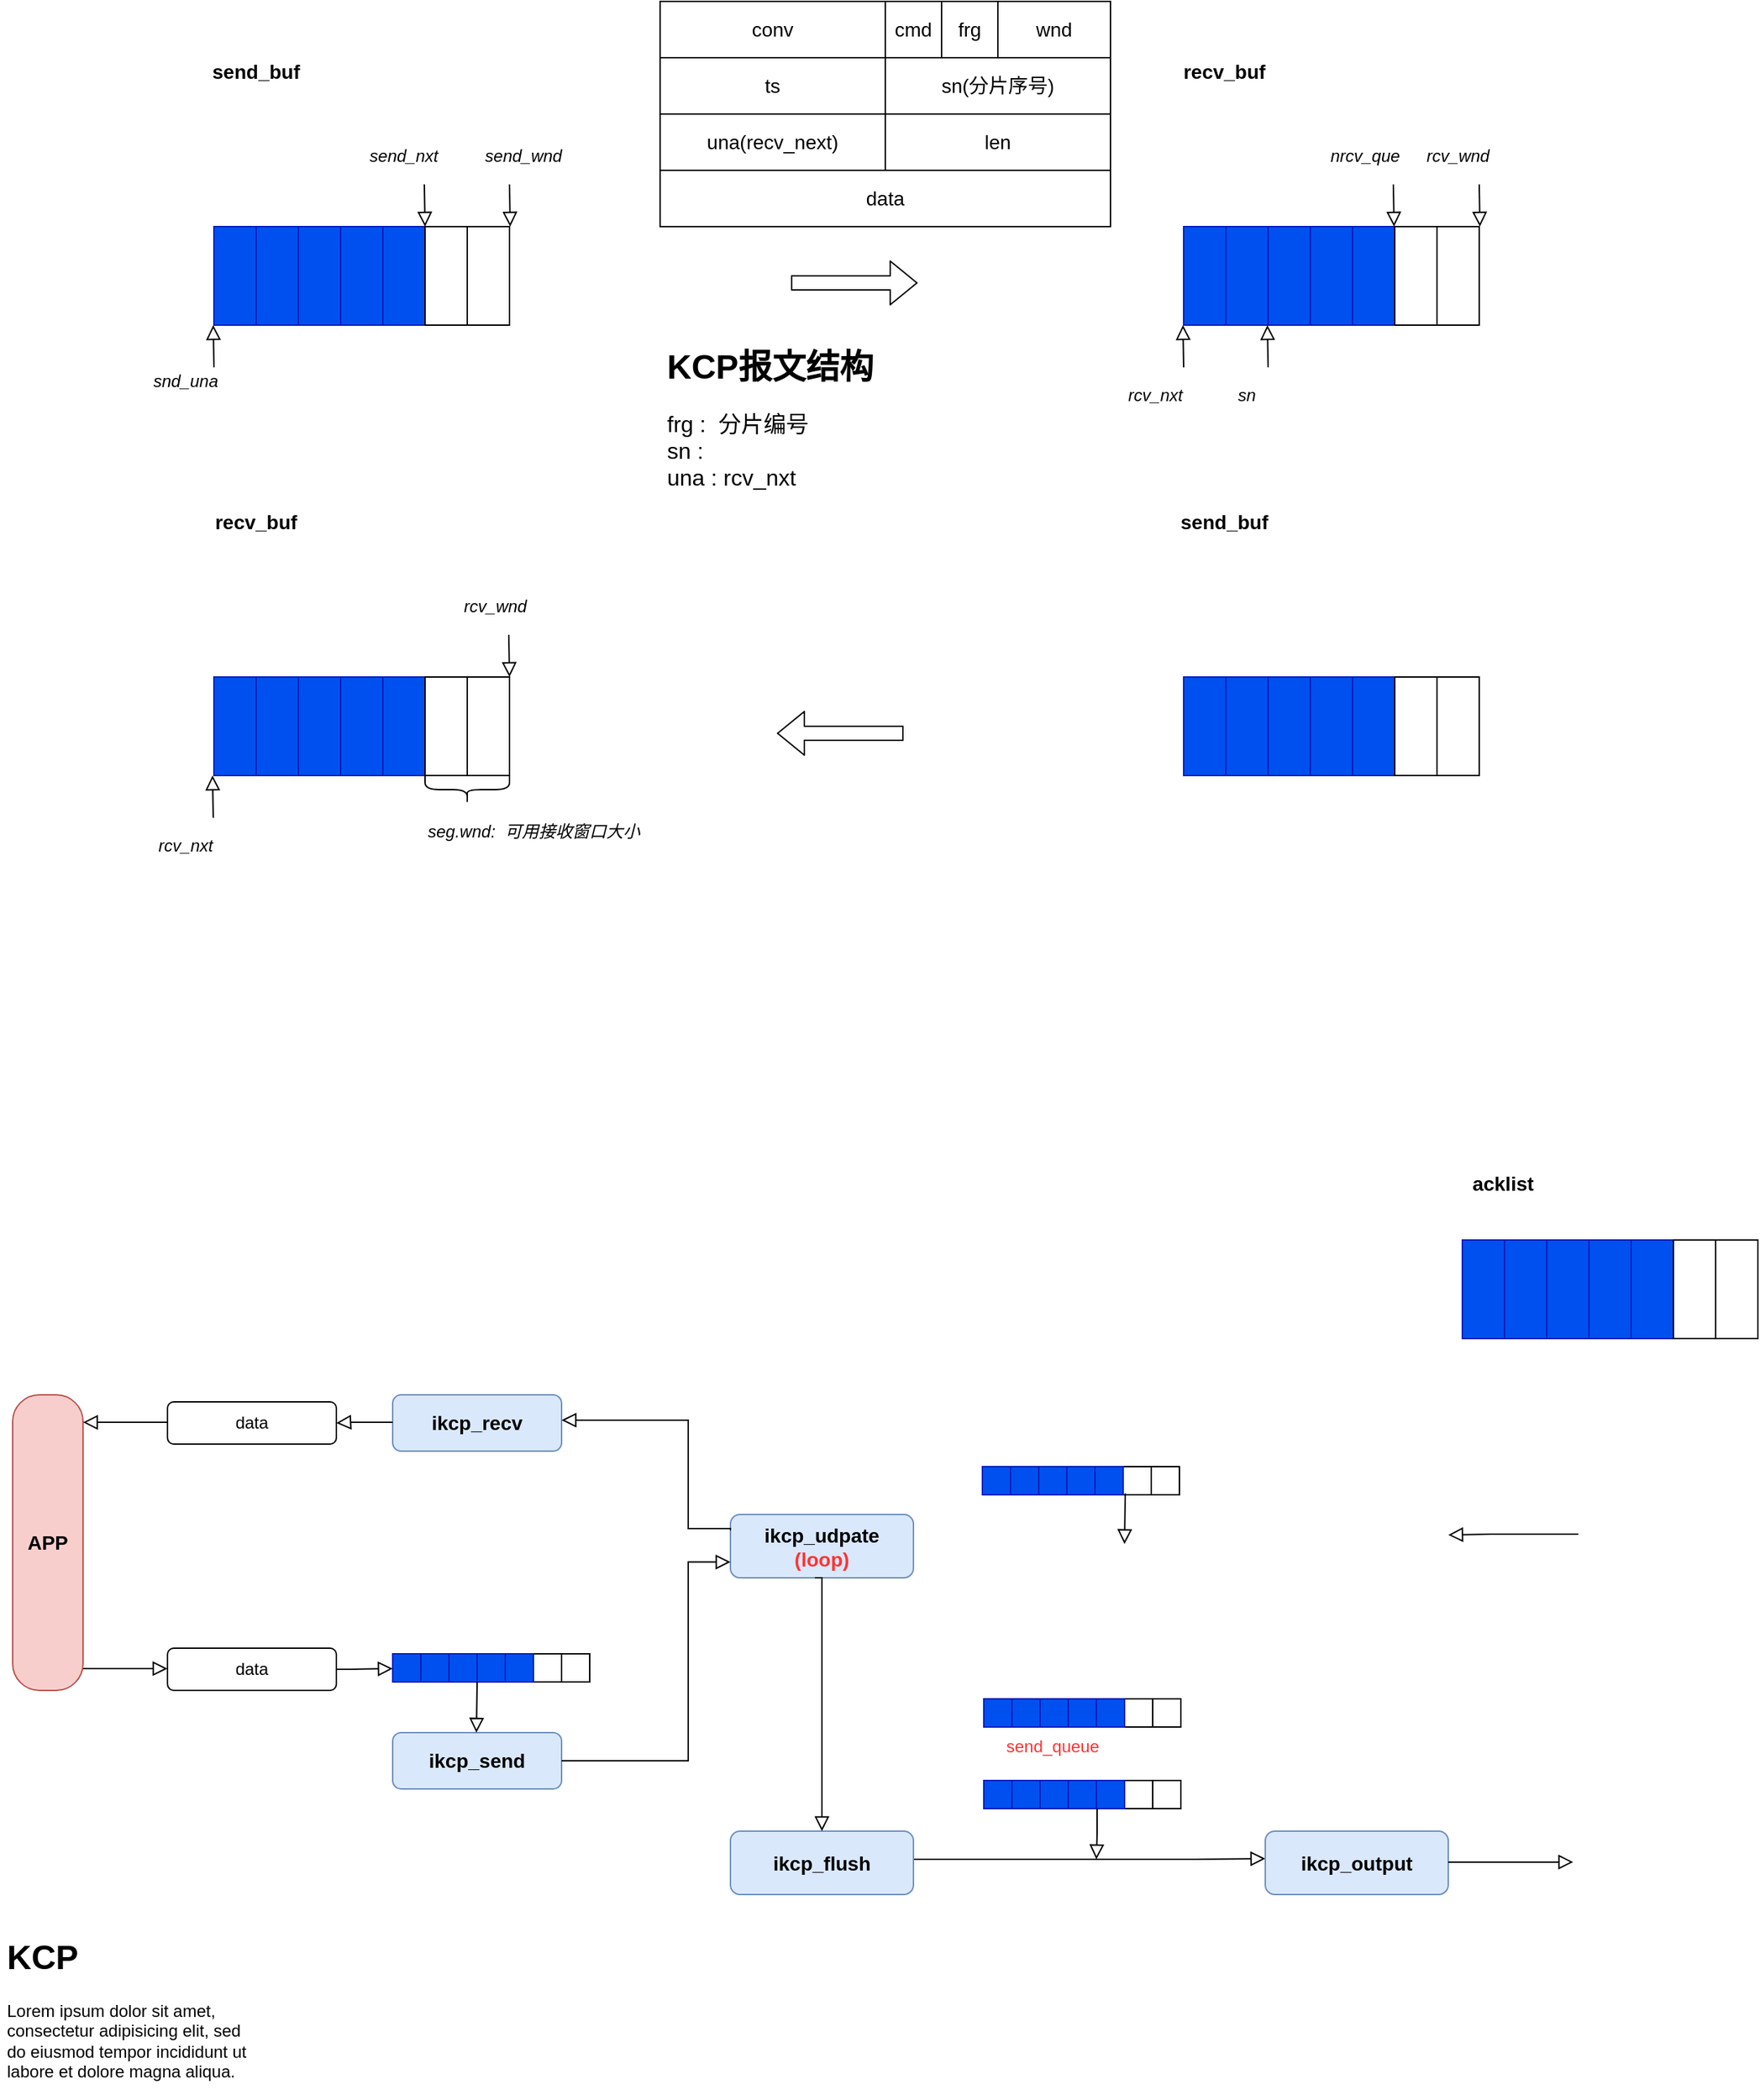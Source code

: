 <mxfile version="13.10.2" type="github">
  <diagram id="feINAKc0w70oRSZ_3hTW" name="第 1 页">
    <mxGraphModel dx="1360" dy="802" grid="1" gridSize="10" guides="1" tooltips="1" connect="1" arrows="1" fold="1" page="1" pageScale="1" pageWidth="827" pageHeight="1169" math="0" shadow="0">
      <root>
        <mxCell id="0" />
        <mxCell id="1" parent="0" />
        <mxCell id="rV__VkdkWEQ5Nje2Z5eR-1" value="APP&lt;br style=&quot;font-size: 14px;&quot;&gt;" style="rounded=1;whiteSpace=wrap;html=1;fontSize=14;glass=0;strokeWidth=1;shadow=0;fillColor=#f8cecc;strokeColor=#b85450;direction=south;arcSize=38;fontStyle=1" parent="1" vertex="1">
          <mxGeometry x="100" y="1030" width="50" height="210" as="geometry" />
        </mxCell>
        <mxCell id="rV__VkdkWEQ5Nje2Z5eR-2" value="data" style="rounded=1;whiteSpace=wrap;html=1;fontSize=12;glass=0;strokeWidth=1;shadow=0;" parent="1" vertex="1">
          <mxGeometry x="210" y="1210" width="120" height="30" as="geometry" />
        </mxCell>
        <mxCell id="rV__VkdkWEQ5Nje2Z5eR-3" value="data" style="rounded=1;whiteSpace=wrap;html=1;fontSize=12;glass=0;strokeWidth=1;shadow=0;" parent="1" vertex="1">
          <mxGeometry x="210" y="1035" width="120" height="30" as="geometry" />
        </mxCell>
        <mxCell id="rV__VkdkWEQ5Nje2Z5eR-4" value="" style="rounded=0;html=1;jettySize=auto;orthogonalLoop=1;fontSize=11;endArrow=block;endFill=0;endSize=8;strokeWidth=1;shadow=0;labelBackgroundColor=none;edgeStyle=orthogonalEdgeStyle;exitX=0.067;exitY=0;exitDx=0;exitDy=0;exitPerimeter=0;" parent="1" edge="1">
          <mxGeometry relative="1" as="geometry">
            <mxPoint x="210" y="1049.5" as="sourcePoint" />
            <mxPoint x="150" y="1049.54" as="targetPoint" />
            <Array as="points">
              <mxPoint x="180" y="1049.5" />
              <mxPoint x="180" y="1049.5" />
            </Array>
          </mxGeometry>
        </mxCell>
        <mxCell id="rV__VkdkWEQ5Nje2Z5eR-5" value="" style="rounded=0;html=1;jettySize=auto;orthogonalLoop=1;fontSize=11;endArrow=block;endFill=0;endSize=8;strokeWidth=1;shadow=0;labelBackgroundColor=none;edgeStyle=orthogonalEdgeStyle;exitX=0.067;exitY=0;exitDx=0;exitDy=0;exitPerimeter=0;" parent="1" edge="1">
          <mxGeometry relative="1" as="geometry">
            <mxPoint x="150" y="1224.54" as="sourcePoint" />
            <mxPoint x="210" y="1224.5" as="targetPoint" />
            <Array as="points">
              <mxPoint x="180" y="1224.5" />
              <mxPoint x="180" y="1224.5" />
            </Array>
          </mxGeometry>
        </mxCell>
        <mxCell id="rV__VkdkWEQ5Nje2Z5eR-6" value="ikcp_recv" style="rounded=1;whiteSpace=wrap;html=1;fontSize=14;glass=0;strokeWidth=1;shadow=0;fillColor=#dae8fc;strokeColor=#6c8ebf;fontStyle=1" parent="1" vertex="1">
          <mxGeometry x="370" y="1030" width="120" height="40" as="geometry" />
        </mxCell>
        <mxCell id="rV__VkdkWEQ5Nje2Z5eR-7" value="&lt;span style=&quot;font-size: 14px;&quot;&gt;ikcp_send&lt;br style=&quot;font-size: 14px;&quot;&gt;&lt;/span&gt;" style="rounded=1;whiteSpace=wrap;html=1;fontSize=14;glass=0;strokeWidth=1;shadow=0;fillColor=#dae8fc;strokeColor=#6c8ebf;fontStyle=1" parent="1" vertex="1">
          <mxGeometry x="370" y="1270" width="120" height="40" as="geometry" />
        </mxCell>
        <mxCell id="rV__VkdkWEQ5Nje2Z5eR-8" value="" style="rounded=0;whiteSpace=wrap;html=1;fillColor=#0050ef;strokeColor=#001DBC;fontColor=#ffffff;" parent="1" vertex="1">
          <mxGeometry x="370" y="1214" width="20" height="20" as="geometry" />
        </mxCell>
        <mxCell id="rV__VkdkWEQ5Nje2Z5eR-9" value="" style="rounded=0;whiteSpace=wrap;html=1;fillColor=#0050ef;strokeColor=#001DBC;fontColor=#ffffff;" parent="1" vertex="1">
          <mxGeometry x="390" y="1214" width="20" height="20" as="geometry" />
        </mxCell>
        <mxCell id="rV__VkdkWEQ5Nje2Z5eR-10" value="" style="rounded=0;whiteSpace=wrap;html=1;fillColor=#0050ef;strokeColor=#001DBC;fontColor=#ffffff;" parent="1" vertex="1">
          <mxGeometry x="410" y="1214" width="20" height="20" as="geometry" />
        </mxCell>
        <mxCell id="rV__VkdkWEQ5Nje2Z5eR-11" value="" style="rounded=0;whiteSpace=wrap;html=1;" parent="1" vertex="1">
          <mxGeometry x="490" y="1214" width="20" height="20" as="geometry" />
        </mxCell>
        <mxCell id="rV__VkdkWEQ5Nje2Z5eR-12" value="" style="rounded=0;whiteSpace=wrap;html=1;" parent="1" vertex="1">
          <mxGeometry x="470" y="1214" width="20" height="20" as="geometry" />
        </mxCell>
        <mxCell id="rV__VkdkWEQ5Nje2Z5eR-13" value="" style="rounded=0;whiteSpace=wrap;html=1;fillColor=#0050ef;strokeColor=#001DBC;fontColor=#ffffff;" parent="1" vertex="1">
          <mxGeometry x="430" y="1214" width="20" height="20" as="geometry" />
        </mxCell>
        <mxCell id="rV__VkdkWEQ5Nje2Z5eR-14" value="" style="rounded=0;whiteSpace=wrap;html=1;fillColor=#0050ef;strokeColor=#001DBC;fontColor=#ffffff;" parent="1" vertex="1">
          <mxGeometry x="450" y="1214" width="20" height="20" as="geometry" />
        </mxCell>
        <mxCell id="rV__VkdkWEQ5Nje2Z5eR-15" value="" style="rounded=0;html=1;jettySize=auto;orthogonalLoop=1;fontSize=11;endArrow=block;endFill=0;endSize=8;strokeWidth=1;shadow=0;labelBackgroundColor=none;edgeStyle=orthogonalEdgeStyle;" parent="1" edge="1">
          <mxGeometry relative="1" as="geometry">
            <mxPoint x="330" y="1225" as="sourcePoint" />
            <mxPoint x="370" y="1224.5" as="targetPoint" />
            <Array as="points">
              <mxPoint x="340" y="1224.5" />
              <mxPoint x="340" y="1224.5" />
            </Array>
          </mxGeometry>
        </mxCell>
        <mxCell id="rV__VkdkWEQ5Nje2Z5eR-16" value="" style="rounded=0;html=1;jettySize=auto;orthogonalLoop=1;fontSize=11;endArrow=block;endFill=0;endSize=8;strokeWidth=1;shadow=0;labelBackgroundColor=none;edgeStyle=orthogonalEdgeStyle;" parent="1" edge="1">
          <mxGeometry relative="1" as="geometry">
            <mxPoint x="370" y="1049.5" as="sourcePoint" />
            <mxPoint x="330" y="1050" as="targetPoint" />
            <Array as="points">
              <mxPoint x="340" y="1049.5" />
              <mxPoint x="340" y="1049.5" />
            </Array>
          </mxGeometry>
        </mxCell>
        <mxCell id="rV__VkdkWEQ5Nje2Z5eR-17" value="" style="rounded=0;html=1;jettySize=auto;orthogonalLoop=1;fontSize=11;endArrow=block;endFill=0;endSize=8;strokeWidth=1;shadow=0;labelBackgroundColor=none;edgeStyle=orthogonalEdgeStyle;exitX=1;exitY=1;exitDx=0;exitDy=0;" parent="1" source="rV__VkdkWEQ5Nje2Z5eR-10" edge="1">
          <mxGeometry y="20" relative="1" as="geometry">
            <mxPoint as="offset" />
            <mxPoint x="430" y="1240" as="sourcePoint" />
            <mxPoint x="429.5" y="1270" as="targetPoint" />
          </mxGeometry>
        </mxCell>
        <mxCell id="rV__VkdkWEQ5Nje2Z5eR-18" value="ikcp_udpate&lt;br&gt;&lt;font color=&quot;#ff3333&quot;&gt;(loop)&lt;/font&gt;" style="rounded=1;whiteSpace=wrap;html=1;fontSize=14;glass=0;strokeWidth=1;shadow=0;fillColor=#dae8fc;strokeColor=#6c8ebf;fontStyle=1" parent="1" vertex="1">
          <mxGeometry x="610" y="1115" width="130" height="45" as="geometry" />
        </mxCell>
        <mxCell id="rV__VkdkWEQ5Nje2Z5eR-19" value="" style="rounded=0;whiteSpace=wrap;html=1;fillColor=#0050ef;strokeColor=#001DBC;fontColor=#ffffff;" parent="1" vertex="1">
          <mxGeometry x="243" y="200" width="30" height="70" as="geometry" />
        </mxCell>
        <mxCell id="rV__VkdkWEQ5Nje2Z5eR-27" value="" style="rounded=0;html=1;jettySize=auto;orthogonalLoop=1;fontSize=11;endArrow=block;endFill=0;endSize=8;strokeWidth=1;shadow=0;labelBackgroundColor=none;edgeStyle=orthogonalEdgeStyle;exitX=1;exitY=0.5;exitDx=0;exitDy=0;entryX=0;entryY=0.75;entryDx=0;entryDy=0;" parent="1" source="rV__VkdkWEQ5Nje2Z5eR-7" target="rV__VkdkWEQ5Nje2Z5eR-18" edge="1">
          <mxGeometry relative="1" as="geometry">
            <mxPoint x="530" y="1280" as="sourcePoint" />
            <mxPoint x="590" y="1149" as="targetPoint" />
            <Array as="points">
              <mxPoint x="580" y="1290" />
              <mxPoint x="580" y="1149" />
            </Array>
          </mxGeometry>
        </mxCell>
        <mxCell id="rV__VkdkWEQ5Nje2Z5eR-28" value="" style="rounded=0;html=1;jettySize=auto;orthogonalLoop=1;fontSize=11;endArrow=block;endFill=0;endSize=8;strokeWidth=1;shadow=0;labelBackgroundColor=none;edgeStyle=orthogonalEdgeStyle;exitX=0;exitY=0.25;exitDx=0;exitDy=0;" parent="1" source="rV__VkdkWEQ5Nje2Z5eR-18" edge="1">
          <mxGeometry relative="1" as="geometry">
            <mxPoint x="550" y="1125" as="sourcePoint" />
            <mxPoint x="490" y="1048" as="targetPoint" />
            <Array as="points">
              <mxPoint x="580" y="1125" />
              <mxPoint x="580" y="1048" />
            </Array>
          </mxGeometry>
        </mxCell>
        <mxCell id="rV__VkdkWEQ5Nje2Z5eR-30" value="" style="rounded=0;html=1;jettySize=auto;orthogonalLoop=1;fontSize=11;endArrow=block;endFill=0;endSize=8;strokeWidth=1;shadow=0;labelBackgroundColor=none;edgeStyle=orthogonalEdgeStyle;exitX=1;exitY=0.5;exitDx=0;exitDy=0;" parent="1" source="rV__VkdkWEQ5Nje2Z5eR-32" edge="1">
          <mxGeometry relative="1" as="geometry">
            <mxPoint x="730" y="1359.54" as="sourcePoint" />
            <mxPoint x="990" y="1359.5" as="targetPoint" />
            <Array as="points">
              <mxPoint x="740" y="1360" />
              <mxPoint x="940" y="1360" />
            </Array>
          </mxGeometry>
        </mxCell>
        <mxCell id="rV__VkdkWEQ5Nje2Z5eR-32" value="ikcp_flush" style="rounded=1;whiteSpace=wrap;html=1;fontSize=14;glass=0;strokeWidth=1;shadow=0;fillColor=#dae8fc;strokeColor=#6c8ebf;fontStyle=1" parent="1" vertex="1">
          <mxGeometry x="610" y="1340" width="130" height="45" as="geometry" />
        </mxCell>
        <mxCell id="rV__VkdkWEQ5Nje2Z5eR-33" value="ikcp_output" style="rounded=1;whiteSpace=wrap;html=1;fontSize=14;glass=0;strokeWidth=1;shadow=0;fillColor=#dae8fc;strokeColor=#6c8ebf;fontStyle=1" parent="1" vertex="1">
          <mxGeometry x="990" y="1340" width="130" height="45" as="geometry" />
        </mxCell>
        <mxCell id="rV__VkdkWEQ5Nje2Z5eR-35" value="" style="rounded=0;whiteSpace=wrap;html=1;fillColor=#0050ef;strokeColor=#001DBC;fontColor=#ffffff;" parent="1" vertex="1">
          <mxGeometry x="790" y="1246" width="20" height="20" as="geometry" />
        </mxCell>
        <mxCell id="rV__VkdkWEQ5Nje2Z5eR-36" value="" style="rounded=0;whiteSpace=wrap;html=1;fillColor=#0050ef;strokeColor=#001DBC;fontColor=#ffffff;" parent="1" vertex="1">
          <mxGeometry x="810" y="1246" width="20" height="20" as="geometry" />
        </mxCell>
        <mxCell id="rV__VkdkWEQ5Nje2Z5eR-37" value="" style="rounded=0;whiteSpace=wrap;html=1;fillColor=#0050ef;strokeColor=#001DBC;fontColor=#ffffff;" parent="1" vertex="1">
          <mxGeometry x="830" y="1246" width="20" height="20" as="geometry" />
        </mxCell>
        <mxCell id="rV__VkdkWEQ5Nje2Z5eR-38" value="" style="rounded=0;whiteSpace=wrap;html=1;" parent="1" vertex="1">
          <mxGeometry x="910" y="1246" width="20" height="20" as="geometry" />
        </mxCell>
        <mxCell id="rV__VkdkWEQ5Nje2Z5eR-39" value="" style="rounded=0;whiteSpace=wrap;html=1;" parent="1" vertex="1">
          <mxGeometry x="890" y="1246" width="20" height="20" as="geometry" />
        </mxCell>
        <mxCell id="rV__VkdkWEQ5Nje2Z5eR-40" value="" style="rounded=0;whiteSpace=wrap;html=1;fillColor=#0050ef;strokeColor=#001DBC;fontColor=#ffffff;" parent="1" vertex="1">
          <mxGeometry x="850" y="1246" width="20" height="20" as="geometry" />
        </mxCell>
        <mxCell id="rV__VkdkWEQ5Nje2Z5eR-41" value="" style="rounded=0;whiteSpace=wrap;html=1;fillColor=#0050ef;strokeColor=#001DBC;fontColor=#ffffff;" parent="1" vertex="1">
          <mxGeometry x="870" y="1246" width="20" height="20" as="geometry" />
        </mxCell>
        <mxCell id="rV__VkdkWEQ5Nje2Z5eR-42" value="" style="rounded=0;whiteSpace=wrap;html=1;fillColor=#0050ef;strokeColor=#001DBC;fontColor=#ffffff;" parent="1" vertex="1">
          <mxGeometry x="790" y="1304" width="20" height="20" as="geometry" />
        </mxCell>
        <mxCell id="rV__VkdkWEQ5Nje2Z5eR-43" value="" style="rounded=0;whiteSpace=wrap;html=1;fillColor=#0050ef;strokeColor=#001DBC;fontColor=#ffffff;" parent="1" vertex="1">
          <mxGeometry x="810" y="1304" width="20" height="20" as="geometry" />
        </mxCell>
        <mxCell id="rV__VkdkWEQ5Nje2Z5eR-44" value="" style="rounded=0;whiteSpace=wrap;html=1;fillColor=#0050ef;strokeColor=#001DBC;fontColor=#ffffff;" parent="1" vertex="1">
          <mxGeometry x="830" y="1304" width="20" height="20" as="geometry" />
        </mxCell>
        <mxCell id="rV__VkdkWEQ5Nje2Z5eR-45" value="" style="rounded=0;whiteSpace=wrap;html=1;" parent="1" vertex="1">
          <mxGeometry x="910" y="1304" width="20" height="20" as="geometry" />
        </mxCell>
        <mxCell id="rV__VkdkWEQ5Nje2Z5eR-46" value="" style="rounded=0;whiteSpace=wrap;html=1;" parent="1" vertex="1">
          <mxGeometry x="890" y="1304" width="20" height="20" as="geometry" />
        </mxCell>
        <mxCell id="rV__VkdkWEQ5Nje2Z5eR-47" value="" style="rounded=0;whiteSpace=wrap;html=1;fillColor=#0050ef;strokeColor=#001DBC;fontColor=#ffffff;" parent="1" vertex="1">
          <mxGeometry x="850" y="1304" width="20" height="20" as="geometry" />
        </mxCell>
        <mxCell id="rV__VkdkWEQ5Nje2Z5eR-48" value="" style="rounded=0;whiteSpace=wrap;html=1;fillColor=#0050ef;strokeColor=#001DBC;fontColor=#ffffff;" parent="1" vertex="1">
          <mxGeometry x="870" y="1304" width="20" height="20" as="geometry" />
        </mxCell>
        <mxCell id="rV__VkdkWEQ5Nje2Z5eR-49" value="" style="rounded=0;html=1;jettySize=auto;orthogonalLoop=1;fontSize=11;endArrow=block;endFill=0;endSize=8;strokeWidth=1;shadow=0;labelBackgroundColor=none;edgeStyle=orthogonalEdgeStyle;" parent="1" target="rV__VkdkWEQ5Nje2Z5eR-32" edge="1">
          <mxGeometry y="20" relative="1" as="geometry">
            <mxPoint as="offset" />
            <mxPoint x="670" y="1160" as="sourcePoint" />
            <mxPoint x="670" y="1290" as="targetPoint" />
            <Array as="points">
              <mxPoint x="675" y="1160" />
            </Array>
          </mxGeometry>
        </mxCell>
        <mxCell id="rV__VkdkWEQ5Nje2Z5eR-52" value="" style="rounded=0;html=1;jettySize=auto;orthogonalLoop=1;fontSize=11;endArrow=block;endFill=0;endSize=8;strokeWidth=1;shadow=0;labelBackgroundColor=none;edgeStyle=orthogonalEdgeStyle;" parent="1" edge="1">
          <mxGeometry y="20" relative="1" as="geometry">
            <mxPoint as="offset" />
            <mxPoint x="243" y="300" as="sourcePoint" />
            <mxPoint x="242.5" y="270" as="targetPoint" />
          </mxGeometry>
        </mxCell>
        <mxCell id="rV__VkdkWEQ5Nje2Z5eR-53" value="" style="rounded=0;html=1;jettySize=auto;orthogonalLoop=1;fontSize=11;endArrow=block;endFill=0;endSize=8;strokeWidth=1;shadow=0;labelBackgroundColor=none;edgeStyle=orthogonalEdgeStyle;exitX=1;exitY=1;exitDx=0;exitDy=0;" parent="1" edge="1">
          <mxGeometry y="20" relative="1" as="geometry">
            <mxPoint as="offset" />
            <mxPoint x="870.5" y="1324" as="sourcePoint" />
            <mxPoint x="870" y="1360" as="targetPoint" />
            <Array as="points">
              <mxPoint x="871" y="1342" />
            </Array>
          </mxGeometry>
        </mxCell>
        <mxCell id="rV__VkdkWEQ5Nje2Z5eR-54" value="" style="rounded=0;whiteSpace=wrap;html=1;fillColor=#0050ef;strokeColor=#001DBC;fontColor=#ffffff;" parent="1" vertex="1">
          <mxGeometry x="789" y="1081" width="20" height="20" as="geometry" />
        </mxCell>
        <mxCell id="rV__VkdkWEQ5Nje2Z5eR-55" value="" style="rounded=0;whiteSpace=wrap;html=1;fillColor=#0050ef;strokeColor=#001DBC;fontColor=#ffffff;" parent="1" vertex="1">
          <mxGeometry x="809" y="1081" width="20" height="20" as="geometry" />
        </mxCell>
        <mxCell id="rV__VkdkWEQ5Nje2Z5eR-56" value="" style="rounded=0;whiteSpace=wrap;html=1;fillColor=#0050ef;strokeColor=#001DBC;fontColor=#ffffff;" parent="1" vertex="1">
          <mxGeometry x="829" y="1081" width="20" height="20" as="geometry" />
        </mxCell>
        <mxCell id="rV__VkdkWEQ5Nje2Z5eR-57" value="" style="rounded=0;whiteSpace=wrap;html=1;" parent="1" vertex="1">
          <mxGeometry x="909" y="1081" width="20" height="20" as="geometry" />
        </mxCell>
        <mxCell id="rV__VkdkWEQ5Nje2Z5eR-58" value="" style="rounded=0;whiteSpace=wrap;html=1;" parent="1" vertex="1">
          <mxGeometry x="889" y="1081" width="20" height="20" as="geometry" />
        </mxCell>
        <mxCell id="rV__VkdkWEQ5Nje2Z5eR-59" value="" style="rounded=0;whiteSpace=wrap;html=1;fillColor=#0050ef;strokeColor=#001DBC;fontColor=#ffffff;" parent="1" vertex="1">
          <mxGeometry x="849" y="1081" width="20" height="20" as="geometry" />
        </mxCell>
        <mxCell id="rV__VkdkWEQ5Nje2Z5eR-60" value="" style="rounded=0;whiteSpace=wrap;html=1;fillColor=#0050ef;strokeColor=#001DBC;fontColor=#ffffff;" parent="1" vertex="1">
          <mxGeometry x="869" y="1081" width="20" height="20" as="geometry" />
        </mxCell>
        <mxCell id="rV__VkdkWEQ5Nje2Z5eR-61" value="" style="rounded=0;html=1;jettySize=auto;orthogonalLoop=1;fontSize=11;endArrow=block;endFill=0;endSize=8;strokeWidth=1;shadow=0;labelBackgroundColor=none;edgeStyle=orthogonalEdgeStyle;exitX=1;exitY=1;exitDx=0;exitDy=0;" parent="1" edge="1">
          <mxGeometry y="20" relative="1" as="geometry">
            <mxPoint as="offset" />
            <mxPoint x="890.5" y="1100" as="sourcePoint" />
            <mxPoint x="890" y="1136" as="targetPoint" />
          </mxGeometry>
        </mxCell>
        <mxCell id="rV__VkdkWEQ5Nje2Z5eR-62" value="snd_una" style="text;html=1;strokeColor=none;fillColor=none;align=center;verticalAlign=middle;whiteSpace=wrap;rounded=0;fontStyle=2" parent="1" vertex="1">
          <mxGeometry x="203" y="300" width="40" height="20" as="geometry" />
        </mxCell>
        <mxCell id="rV__VkdkWEQ5Nje2Z5eR-63" value="send_wnd" style="text;html=1;strokeColor=none;fillColor=none;align=center;verticalAlign=middle;whiteSpace=wrap;rounded=0;fontStyle=2" parent="1" vertex="1">
          <mxGeometry x="443" y="140" width="40" height="20" as="geometry" />
        </mxCell>
        <mxCell id="rV__VkdkWEQ5Nje2Z5eR-64" value="send_queue" style="text;html=1;strokeColor=none;fillColor=none;align=center;verticalAlign=middle;whiteSpace=wrap;rounded=0;fontColor=#FF3333;" parent="1" vertex="1">
          <mxGeometry x="819" y="1270" width="40" height="20" as="geometry" />
        </mxCell>
        <mxCell id="rV__VkdkWEQ5Nje2Z5eR-65" value="" style="rounded=0;html=1;jettySize=auto;orthogonalLoop=1;fontSize=11;endArrow=block;endFill=0;endSize=8;strokeWidth=1;shadow=0;labelBackgroundColor=none;edgeStyle=orthogonalEdgeStyle;exitX=0.05;exitY=0.96;exitDx=0;exitDy=0;exitPerimeter=0;" parent="1" edge="1">
          <mxGeometry relative="1" as="geometry">
            <mxPoint x="1212.4" y="1129" as="sourcePoint" />
            <mxPoint x="1120" y="1129.54" as="targetPoint" />
            <Array as="points">
              <mxPoint x="1150" y="1129" />
            </Array>
          </mxGeometry>
        </mxCell>
        <mxCell id="rV__VkdkWEQ5Nje2Z5eR-66" value="" style="rounded=0;html=1;jettySize=auto;orthogonalLoop=1;fontSize=11;endArrow=block;endFill=0;endSize=8;strokeWidth=1;shadow=0;labelBackgroundColor=none;edgeStyle=orthogonalEdgeStyle;exitX=0.067;exitY=0;exitDx=0;exitDy=0;exitPerimeter=0;entryX=0.882;entryY=1.02;entryDx=0;entryDy=0;entryPerimeter=0;" parent="1" edge="1">
          <mxGeometry relative="1" as="geometry">
            <mxPoint x="1120" y="1362.04" as="sourcePoint" />
            <mxPoint x="1208.8" y="1361.96" as="targetPoint" />
            <Array as="points" />
          </mxGeometry>
        </mxCell>
        <mxCell id="rV__VkdkWEQ5Nje2Z5eR-68" value="send_buf" style="text;html=1;strokeColor=none;fillColor=none;align=center;verticalAlign=middle;whiteSpace=wrap;rounded=0;fontSize=14;fontStyle=1" parent="1" vertex="1">
          <mxGeometry x="253" y="80" width="40" height="20" as="geometry" />
        </mxCell>
        <mxCell id="rV__VkdkWEQ5Nje2Z5eR-69" value="&lt;h1&gt;KCP&lt;/h1&gt;&lt;p&gt;Lorem ipsum dolor sit amet, consectetur adipisicing elit, sed do eiusmod tempor incididunt ut labore et dolore magna aliqua.&lt;/p&gt;" style="text;html=1;strokeColor=none;fillColor=none;spacing=5;spacingTop=-20;whiteSpace=wrap;overflow=hidden;rounded=0;" parent="1" vertex="1">
          <mxGeometry x="91" y="1410" width="190" height="120" as="geometry" />
        </mxCell>
        <mxCell id="mCFFVizzUiLR0h96KD7Z-1" value="" style="rounded=0;whiteSpace=wrap;html=1;fillColor=#0050ef;strokeColor=#001DBC;fontColor=#ffffff;" vertex="1" parent="1">
          <mxGeometry x="273" y="200" width="30" height="70" as="geometry" />
        </mxCell>
        <mxCell id="mCFFVizzUiLR0h96KD7Z-2" value="" style="rounded=0;whiteSpace=wrap;html=1;fillColor=#0050ef;strokeColor=#001DBC;fontColor=#ffffff;" vertex="1" parent="1">
          <mxGeometry x="303" y="200" width="30" height="70" as="geometry" />
        </mxCell>
        <mxCell id="mCFFVizzUiLR0h96KD7Z-3" value="" style="rounded=0;whiteSpace=wrap;html=1;fillColor=#0050ef;strokeColor=#001DBC;fontColor=#ffffff;" vertex="1" parent="1">
          <mxGeometry x="333" y="200" width="30" height="70" as="geometry" />
        </mxCell>
        <mxCell id="mCFFVizzUiLR0h96KD7Z-4" value="" style="rounded=0;whiteSpace=wrap;html=1;fillColor=#0050ef;strokeColor=#001DBC;fontColor=#ffffff;" vertex="1" parent="1">
          <mxGeometry x="363" y="200" width="30" height="70" as="geometry" />
        </mxCell>
        <mxCell id="mCFFVizzUiLR0h96KD7Z-5" value="" style="rounded=0;whiteSpace=wrap;html=1;" vertex="1" parent="1">
          <mxGeometry x="393" y="200" width="30" height="70" as="geometry" />
        </mxCell>
        <mxCell id="mCFFVizzUiLR0h96KD7Z-6" value="" style="rounded=0;whiteSpace=wrap;html=1;" vertex="1" parent="1">
          <mxGeometry x="423" y="200" width="30" height="70" as="geometry" />
        </mxCell>
        <mxCell id="mCFFVizzUiLR0h96KD7Z-7" value="" style="rounded=0;whiteSpace=wrap;html=1;fillColor=#0050ef;strokeColor=#001DBC;fontColor=#ffffff;" vertex="1" parent="1">
          <mxGeometry x="932" y="200" width="30" height="70" as="geometry" />
        </mxCell>
        <mxCell id="mCFFVizzUiLR0h96KD7Z-8" value="recv_buf" style="text;html=1;strokeColor=none;fillColor=none;align=center;verticalAlign=middle;whiteSpace=wrap;rounded=0;fontSize=14;fontStyle=1" vertex="1" parent="1">
          <mxGeometry x="941" y="80" width="40" height="20" as="geometry" />
        </mxCell>
        <mxCell id="mCFFVizzUiLR0h96KD7Z-9" value="" style="rounded=0;whiteSpace=wrap;html=1;fillColor=#0050ef;strokeColor=#001DBC;fontColor=#ffffff;" vertex="1" parent="1">
          <mxGeometry x="962" y="200" width="30" height="70" as="geometry" />
        </mxCell>
        <mxCell id="mCFFVizzUiLR0h96KD7Z-10" value="" style="rounded=0;whiteSpace=wrap;html=1;fillColor=#0050ef;strokeColor=#001DBC;fontColor=#ffffff;" vertex="1" parent="1">
          <mxGeometry x="992" y="200" width="30" height="70" as="geometry" />
        </mxCell>
        <mxCell id="mCFFVizzUiLR0h96KD7Z-11" value="" style="rounded=0;whiteSpace=wrap;html=1;fillColor=#0050ef;strokeColor=#001DBC;fontColor=#ffffff;" vertex="1" parent="1">
          <mxGeometry x="1022" y="200" width="30" height="70" as="geometry" />
        </mxCell>
        <mxCell id="mCFFVizzUiLR0h96KD7Z-12" value="" style="rounded=0;whiteSpace=wrap;html=1;fillColor=#0050ef;strokeColor=#001DBC;fontColor=#ffffff;" vertex="1" parent="1">
          <mxGeometry x="1052" y="200" width="30" height="70" as="geometry" />
        </mxCell>
        <mxCell id="mCFFVizzUiLR0h96KD7Z-13" value="" style="rounded=0;whiteSpace=wrap;html=1;" vertex="1" parent="1">
          <mxGeometry x="1082" y="200" width="30" height="70" as="geometry" />
        </mxCell>
        <mxCell id="mCFFVizzUiLR0h96KD7Z-14" value="" style="rounded=0;whiteSpace=wrap;html=1;" vertex="1" parent="1">
          <mxGeometry x="1112" y="200" width="30" height="70" as="geometry" />
        </mxCell>
        <mxCell id="mCFFVizzUiLR0h96KD7Z-15" value="" style="rounded=0;whiteSpace=wrap;html=1;fillColor=#0050ef;strokeColor=#001DBC;fontColor=#ffffff;" vertex="1" parent="1">
          <mxGeometry x="243" y="520" width="30" height="70" as="geometry" />
        </mxCell>
        <mxCell id="mCFFVizzUiLR0h96KD7Z-16" value="recv_buf" style="text;html=1;strokeColor=none;fillColor=none;align=center;verticalAlign=middle;whiteSpace=wrap;rounded=0;fontSize=14;fontStyle=1" vertex="1" parent="1">
          <mxGeometry x="253" y="400" width="40" height="20" as="geometry" />
        </mxCell>
        <mxCell id="mCFFVizzUiLR0h96KD7Z-17" value="" style="rounded=0;whiteSpace=wrap;html=1;fillColor=#0050ef;strokeColor=#001DBC;fontColor=#ffffff;" vertex="1" parent="1">
          <mxGeometry x="273" y="520" width="30" height="70" as="geometry" />
        </mxCell>
        <mxCell id="mCFFVizzUiLR0h96KD7Z-18" value="" style="rounded=0;whiteSpace=wrap;html=1;fillColor=#0050ef;strokeColor=#001DBC;fontColor=#ffffff;" vertex="1" parent="1">
          <mxGeometry x="303" y="520" width="30" height="70" as="geometry" />
        </mxCell>
        <mxCell id="mCFFVizzUiLR0h96KD7Z-19" value="" style="rounded=0;whiteSpace=wrap;html=1;fillColor=#0050ef;strokeColor=#001DBC;fontColor=#ffffff;" vertex="1" parent="1">
          <mxGeometry x="333" y="520" width="30" height="70" as="geometry" />
        </mxCell>
        <mxCell id="mCFFVizzUiLR0h96KD7Z-20" value="" style="rounded=0;whiteSpace=wrap;html=1;fillColor=#0050ef;strokeColor=#001DBC;fontColor=#ffffff;" vertex="1" parent="1">
          <mxGeometry x="363" y="520" width="30" height="70" as="geometry" />
        </mxCell>
        <mxCell id="mCFFVizzUiLR0h96KD7Z-21" value="" style="rounded=0;whiteSpace=wrap;html=1;" vertex="1" parent="1">
          <mxGeometry x="393" y="520" width="30" height="70" as="geometry" />
        </mxCell>
        <mxCell id="mCFFVizzUiLR0h96KD7Z-22" value="" style="rounded=0;whiteSpace=wrap;html=1;" vertex="1" parent="1">
          <mxGeometry x="423" y="520" width="30" height="70" as="geometry" />
        </mxCell>
        <mxCell id="mCFFVizzUiLR0h96KD7Z-23" value="" style="rounded=0;whiteSpace=wrap;html=1;fillColor=#0050ef;strokeColor=#001DBC;fontColor=#ffffff;" vertex="1" parent="1">
          <mxGeometry x="932" y="520" width="30" height="70" as="geometry" />
        </mxCell>
        <mxCell id="mCFFVizzUiLR0h96KD7Z-24" value="send_buf" style="text;html=1;strokeColor=none;fillColor=none;align=center;verticalAlign=middle;whiteSpace=wrap;rounded=0;fontSize=14;fontStyle=1" vertex="1" parent="1">
          <mxGeometry x="941" y="400" width="40" height="20" as="geometry" />
        </mxCell>
        <mxCell id="mCFFVizzUiLR0h96KD7Z-25" value="" style="rounded=0;whiteSpace=wrap;html=1;fillColor=#0050ef;strokeColor=#001DBC;fontColor=#ffffff;" vertex="1" parent="1">
          <mxGeometry x="962" y="520" width="30" height="70" as="geometry" />
        </mxCell>
        <mxCell id="mCFFVizzUiLR0h96KD7Z-26" value="" style="rounded=0;whiteSpace=wrap;html=1;fillColor=#0050ef;strokeColor=#001DBC;fontColor=#ffffff;" vertex="1" parent="1">
          <mxGeometry x="992" y="520" width="30" height="70" as="geometry" />
        </mxCell>
        <mxCell id="mCFFVizzUiLR0h96KD7Z-27" value="" style="rounded=0;whiteSpace=wrap;html=1;fillColor=#0050ef;strokeColor=#001DBC;fontColor=#ffffff;" vertex="1" parent="1">
          <mxGeometry x="1022" y="520" width="30" height="70" as="geometry" />
        </mxCell>
        <mxCell id="mCFFVizzUiLR0h96KD7Z-28" value="" style="rounded=0;whiteSpace=wrap;html=1;fillColor=#0050ef;strokeColor=#001DBC;fontColor=#ffffff;" vertex="1" parent="1">
          <mxGeometry x="1052" y="520" width="30" height="70" as="geometry" />
        </mxCell>
        <mxCell id="mCFFVizzUiLR0h96KD7Z-29" value="" style="rounded=0;whiteSpace=wrap;html=1;" vertex="1" parent="1">
          <mxGeometry x="1082" y="520" width="30" height="70" as="geometry" />
        </mxCell>
        <mxCell id="mCFFVizzUiLR0h96KD7Z-30" value="" style="rounded=0;whiteSpace=wrap;html=1;" vertex="1" parent="1">
          <mxGeometry x="1112" y="520" width="30" height="70" as="geometry" />
        </mxCell>
        <mxCell id="mCFFVizzUiLR0h96KD7Z-31" value="" style="shape=flexArrow;endArrow=classic;html=1;fontSize=14;fontColor=#000000;" edge="1" parent="1">
          <mxGeometry width="50" height="50" relative="1" as="geometry">
            <mxPoint x="653" y="240" as="sourcePoint" />
            <mxPoint x="743" y="240" as="targetPoint" />
          </mxGeometry>
        </mxCell>
        <mxCell id="mCFFVizzUiLR0h96KD7Z-32" value="" style="shape=flexArrow;endArrow=classic;html=1;fontSize=14;fontColor=#000000;" edge="1" parent="1">
          <mxGeometry width="50" height="50" relative="1" as="geometry">
            <mxPoint x="733" y="560" as="sourcePoint" />
            <mxPoint x="643" y="560" as="targetPoint" />
          </mxGeometry>
        </mxCell>
        <mxCell id="mCFFVizzUiLR0h96KD7Z-33" value="" style="rounded=0;html=1;jettySize=auto;orthogonalLoop=1;fontSize=11;endArrow=block;endFill=0;endSize=8;strokeWidth=1;shadow=0;labelBackgroundColor=none;edgeStyle=orthogonalEdgeStyle;" edge="1" parent="1">
          <mxGeometry y="20" relative="1" as="geometry">
            <mxPoint as="offset" />
            <mxPoint x="453" y="170" as="sourcePoint" />
            <mxPoint x="453.5" y="200" as="targetPoint" />
          </mxGeometry>
        </mxCell>
        <mxCell id="mCFFVizzUiLR0h96KD7Z-34" value="send_nxt" style="text;html=1;strokeColor=none;fillColor=none;align=center;verticalAlign=middle;whiteSpace=wrap;rounded=0;fontStyle=2" vertex="1" parent="1">
          <mxGeometry x="358" y="140" width="40" height="20" as="geometry" />
        </mxCell>
        <mxCell id="mCFFVizzUiLR0h96KD7Z-35" value="" style="rounded=0;html=1;jettySize=auto;orthogonalLoop=1;fontSize=11;endArrow=block;endFill=0;endSize=8;strokeWidth=1;shadow=0;labelBackgroundColor=none;edgeStyle=orthogonalEdgeStyle;" edge="1" parent="1">
          <mxGeometry y="20" relative="1" as="geometry">
            <mxPoint as="offset" />
            <mxPoint x="392.5" y="170" as="sourcePoint" />
            <mxPoint x="393" y="200" as="targetPoint" />
          </mxGeometry>
        </mxCell>
        <mxCell id="mCFFVizzUiLR0h96KD7Z-36" value="rcv_nxt" style="text;html=1;strokeColor=none;fillColor=none;align=center;verticalAlign=middle;whiteSpace=wrap;rounded=0;fontStyle=2" vertex="1" parent="1">
          <mxGeometry x="892" y="310" width="40" height="20" as="geometry" />
        </mxCell>
        <mxCell id="mCFFVizzUiLR0h96KD7Z-37" value="" style="rounded=0;html=1;jettySize=auto;orthogonalLoop=1;fontSize=11;endArrow=block;endFill=0;endSize=8;strokeWidth=1;shadow=0;labelBackgroundColor=none;edgeStyle=orthogonalEdgeStyle;" edge="1" parent="1">
          <mxGeometry y="20" relative="1" as="geometry">
            <mxPoint as="offset" />
            <mxPoint x="932" y="300" as="sourcePoint" />
            <mxPoint x="931.5" y="270" as="targetPoint" />
          </mxGeometry>
        </mxCell>
        <mxCell id="mCFFVizzUiLR0h96KD7Z-38" value="sn" style="text;html=1;strokeColor=none;fillColor=none;align=center;verticalAlign=middle;whiteSpace=wrap;rounded=0;fontStyle=2" vertex="1" parent="1">
          <mxGeometry x="957" y="310" width="40" height="20" as="geometry" />
        </mxCell>
        <mxCell id="mCFFVizzUiLR0h96KD7Z-39" value="" style="rounded=0;html=1;jettySize=auto;orthogonalLoop=1;fontSize=11;endArrow=block;endFill=0;endSize=8;strokeWidth=1;shadow=0;labelBackgroundColor=none;edgeStyle=orthogonalEdgeStyle;" edge="1" parent="1">
          <mxGeometry y="20" relative="1" as="geometry">
            <mxPoint as="offset" />
            <mxPoint x="992" y="300" as="sourcePoint" />
            <mxPoint x="991.5" y="270" as="targetPoint" />
          </mxGeometry>
        </mxCell>
        <mxCell id="mCFFVizzUiLR0h96KD7Z-40" value="" style="rounded=0;whiteSpace=wrap;html=1;fillColor=#0050ef;strokeColor=#001DBC;fontColor=#ffffff;" vertex="1" parent="1">
          <mxGeometry x="1130" y="920" width="30" height="70" as="geometry" />
        </mxCell>
        <mxCell id="mCFFVizzUiLR0h96KD7Z-41" value="" style="rounded=0;whiteSpace=wrap;html=1;fillColor=#0050ef;strokeColor=#001DBC;fontColor=#ffffff;" vertex="1" parent="1">
          <mxGeometry x="1160" y="920" width="30" height="70" as="geometry" />
        </mxCell>
        <mxCell id="mCFFVizzUiLR0h96KD7Z-42" value="" style="rounded=0;whiteSpace=wrap;html=1;fillColor=#0050ef;strokeColor=#001DBC;fontColor=#ffffff;" vertex="1" parent="1">
          <mxGeometry x="1190" y="920" width="30" height="70" as="geometry" />
        </mxCell>
        <mxCell id="mCFFVizzUiLR0h96KD7Z-43" value="" style="rounded=0;whiteSpace=wrap;html=1;fillColor=#0050ef;strokeColor=#001DBC;fontColor=#ffffff;" vertex="1" parent="1">
          <mxGeometry x="1220" y="920" width="30" height="70" as="geometry" />
        </mxCell>
        <mxCell id="mCFFVizzUiLR0h96KD7Z-44" value="" style="rounded=0;whiteSpace=wrap;html=1;fillColor=#0050ef;strokeColor=#001DBC;fontColor=#ffffff;" vertex="1" parent="1">
          <mxGeometry x="1250" y="920" width="30" height="70" as="geometry" />
        </mxCell>
        <mxCell id="mCFFVizzUiLR0h96KD7Z-45" value="" style="rounded=0;whiteSpace=wrap;html=1;" vertex="1" parent="1">
          <mxGeometry x="1280" y="920" width="30" height="70" as="geometry" />
        </mxCell>
        <mxCell id="mCFFVizzUiLR0h96KD7Z-46" value="" style="rounded=0;whiteSpace=wrap;html=1;" vertex="1" parent="1">
          <mxGeometry x="1310" y="920" width="30" height="70" as="geometry" />
        </mxCell>
        <mxCell id="mCFFVizzUiLR0h96KD7Z-47" value="acklist" style="text;html=1;strokeColor=none;fillColor=none;align=center;verticalAlign=middle;whiteSpace=wrap;rounded=0;fontSize=14;fontStyle=1" vertex="1" parent="1">
          <mxGeometry x="1139" y="870" width="40" height="20" as="geometry" />
        </mxCell>
        <mxCell id="mCFFVizzUiLR0h96KD7Z-48" value="rcv_wnd" style="text;html=1;strokeColor=none;fillColor=none;align=center;verticalAlign=middle;whiteSpace=wrap;rounded=0;fontStyle=2" vertex="1" parent="1">
          <mxGeometry x="1107" y="140" width="40" height="20" as="geometry" />
        </mxCell>
        <mxCell id="mCFFVizzUiLR0h96KD7Z-49" value="" style="rounded=0;html=1;jettySize=auto;orthogonalLoop=1;fontSize=11;endArrow=block;endFill=0;endSize=8;strokeWidth=1;shadow=0;labelBackgroundColor=none;edgeStyle=orthogonalEdgeStyle;" edge="1" parent="1">
          <mxGeometry y="20" relative="1" as="geometry">
            <mxPoint as="offset" />
            <mxPoint x="1142" y="170" as="sourcePoint" />
            <mxPoint x="1142.5" y="200" as="targetPoint" />
          </mxGeometry>
        </mxCell>
        <mxCell id="mCFFVizzUiLR0h96KD7Z-50" value="" style="rounded=0;html=1;jettySize=auto;orthogonalLoop=1;fontSize=11;endArrow=block;endFill=0;endSize=8;strokeWidth=1;shadow=0;labelBackgroundColor=none;edgeStyle=orthogonalEdgeStyle;" edge="1" parent="1">
          <mxGeometry y="20" relative="1" as="geometry">
            <mxPoint as="offset" />
            <mxPoint x="1081" y="170" as="sourcePoint" />
            <mxPoint x="1081.5" y="200" as="targetPoint" />
          </mxGeometry>
        </mxCell>
        <mxCell id="mCFFVizzUiLR0h96KD7Z-51" value="nrcv_que" style="text;html=1;strokeColor=none;fillColor=none;align=center;verticalAlign=middle;whiteSpace=wrap;rounded=0;fontStyle=2" vertex="1" parent="1">
          <mxGeometry x="1041" y="140" width="40" height="20" as="geometry" />
        </mxCell>
        <mxCell id="mCFFVizzUiLR0h96KD7Z-52" value="" style="shape=curlyBracket;whiteSpace=wrap;html=1;rounded=1;fontSize=14;fontColor=#000000;direction=north;" vertex="1" parent="1">
          <mxGeometry x="393" y="590" width="60" height="20" as="geometry" />
        </mxCell>
        <mxCell id="mCFFVizzUiLR0h96KD7Z-53" value="seg.wnd:&amp;nbsp; 可用接收窗口大小" style="text;html=1;strokeColor=none;fillColor=none;align=left;verticalAlign=middle;whiteSpace=wrap;rounded=0;fontStyle=2" vertex="1" parent="1">
          <mxGeometry x="393" y="620" width="190" height="20" as="geometry" />
        </mxCell>
        <mxCell id="mCFFVizzUiLR0h96KD7Z-54" value="rcv_wnd" style="text;html=1;strokeColor=none;fillColor=none;align=center;verticalAlign=middle;whiteSpace=wrap;rounded=0;fontStyle=2" vertex="1" parent="1">
          <mxGeometry x="423" y="460" width="40" height="20" as="geometry" />
        </mxCell>
        <mxCell id="mCFFVizzUiLR0h96KD7Z-55" value="" style="rounded=0;html=1;jettySize=auto;orthogonalLoop=1;fontSize=11;endArrow=block;endFill=0;endSize=8;strokeWidth=1;shadow=0;labelBackgroundColor=none;edgeStyle=orthogonalEdgeStyle;" edge="1" parent="1">
          <mxGeometry y="20" relative="1" as="geometry">
            <mxPoint as="offset" />
            <mxPoint x="452.5" y="490" as="sourcePoint" />
            <mxPoint x="453" y="520" as="targetPoint" />
          </mxGeometry>
        </mxCell>
        <mxCell id="mCFFVizzUiLR0h96KD7Z-71" value="conv" style="rounded=0;whiteSpace=wrap;html=1;fontSize=14;fontColor=#000000;align=center;" vertex="1" parent="1">
          <mxGeometry x="560" y="40" width="160" height="40" as="geometry" />
        </mxCell>
        <mxCell id="mCFFVizzUiLR0h96KD7Z-72" value="ts" style="rounded=0;whiteSpace=wrap;html=1;fontSize=14;fontColor=#000000;align=center;" vertex="1" parent="1">
          <mxGeometry x="560" y="80" width="160" height="40" as="geometry" />
        </mxCell>
        <mxCell id="mCFFVizzUiLR0h96KD7Z-73" value="una(recv_next)" style="rounded=0;whiteSpace=wrap;html=1;fontSize=14;fontColor=#000000;align=center;" vertex="1" parent="1">
          <mxGeometry x="560" y="120" width="160" height="40" as="geometry" />
        </mxCell>
        <mxCell id="mCFFVizzUiLR0h96KD7Z-74" value="cmd" style="rounded=0;whiteSpace=wrap;html=1;fontSize=14;fontColor=#000000;align=center;" vertex="1" parent="1">
          <mxGeometry x="720" y="40" width="40" height="40" as="geometry" />
        </mxCell>
        <mxCell id="mCFFVizzUiLR0h96KD7Z-75" value="frg" style="rounded=0;whiteSpace=wrap;html=1;fontSize=14;fontColor=#000000;align=center;" vertex="1" parent="1">
          <mxGeometry x="760" y="40" width="40" height="40" as="geometry" />
        </mxCell>
        <mxCell id="mCFFVizzUiLR0h96KD7Z-76" value="wnd" style="rounded=0;whiteSpace=wrap;html=1;fontSize=14;fontColor=#000000;align=center;" vertex="1" parent="1">
          <mxGeometry x="800" y="40" width="80" height="40" as="geometry" />
        </mxCell>
        <mxCell id="mCFFVizzUiLR0h96KD7Z-78" value="sn(分片序号)" style="rounded=0;whiteSpace=wrap;html=1;fontSize=14;fontColor=#000000;align=center;" vertex="1" parent="1">
          <mxGeometry x="720" y="80" width="160" height="40" as="geometry" />
        </mxCell>
        <mxCell id="mCFFVizzUiLR0h96KD7Z-79" value="len" style="rounded=0;whiteSpace=wrap;html=1;fontSize=14;fontColor=#000000;align=center;" vertex="1" parent="1">
          <mxGeometry x="720" y="120" width="160" height="40" as="geometry" />
        </mxCell>
        <mxCell id="mCFFVizzUiLR0h96KD7Z-80" value="data" style="rounded=0;whiteSpace=wrap;html=1;fontSize=14;fontColor=#000000;align=center;" vertex="1" parent="1">
          <mxGeometry x="560" y="160" width="320" height="40" as="geometry" />
        </mxCell>
        <mxCell id="mCFFVizzUiLR0h96KD7Z-81" value="rcv_nxt" style="text;html=1;strokeColor=none;fillColor=none;align=center;verticalAlign=middle;whiteSpace=wrap;rounded=0;fontStyle=2" vertex="1" parent="1">
          <mxGeometry x="202.5" y="630" width="40" height="20" as="geometry" />
        </mxCell>
        <mxCell id="mCFFVizzUiLR0h96KD7Z-82" value="" style="rounded=0;html=1;jettySize=auto;orthogonalLoop=1;fontSize=11;endArrow=block;endFill=0;endSize=8;strokeWidth=1;shadow=0;labelBackgroundColor=none;edgeStyle=orthogonalEdgeStyle;" edge="1" parent="1">
          <mxGeometry y="20" relative="1" as="geometry">
            <mxPoint as="offset" />
            <mxPoint x="242.5" y="620" as="sourcePoint" />
            <mxPoint x="242" y="590" as="targetPoint" />
          </mxGeometry>
        </mxCell>
        <mxCell id="mCFFVizzUiLR0h96KD7Z-83" value="&lt;h1&gt;KCP报文结构&lt;/h1&gt;&lt;p style=&quot;font-size: 16px&quot;&gt;frg :&amp;nbsp; 分片编号&amp;nbsp;&lt;br&gt;sn :&amp;nbsp;&lt;br&gt;una : rcv_nxt&amp;nbsp;&lt;br&gt;&lt;/p&gt;" style="text;html=1;strokeColor=none;fillColor=none;spacing=5;spacingTop=-20;whiteSpace=wrap;overflow=hidden;rounded=0;" vertex="1" parent="1">
          <mxGeometry x="560" y="280" width="320" height="150" as="geometry" />
        </mxCell>
      </root>
    </mxGraphModel>
  </diagram>
</mxfile>
